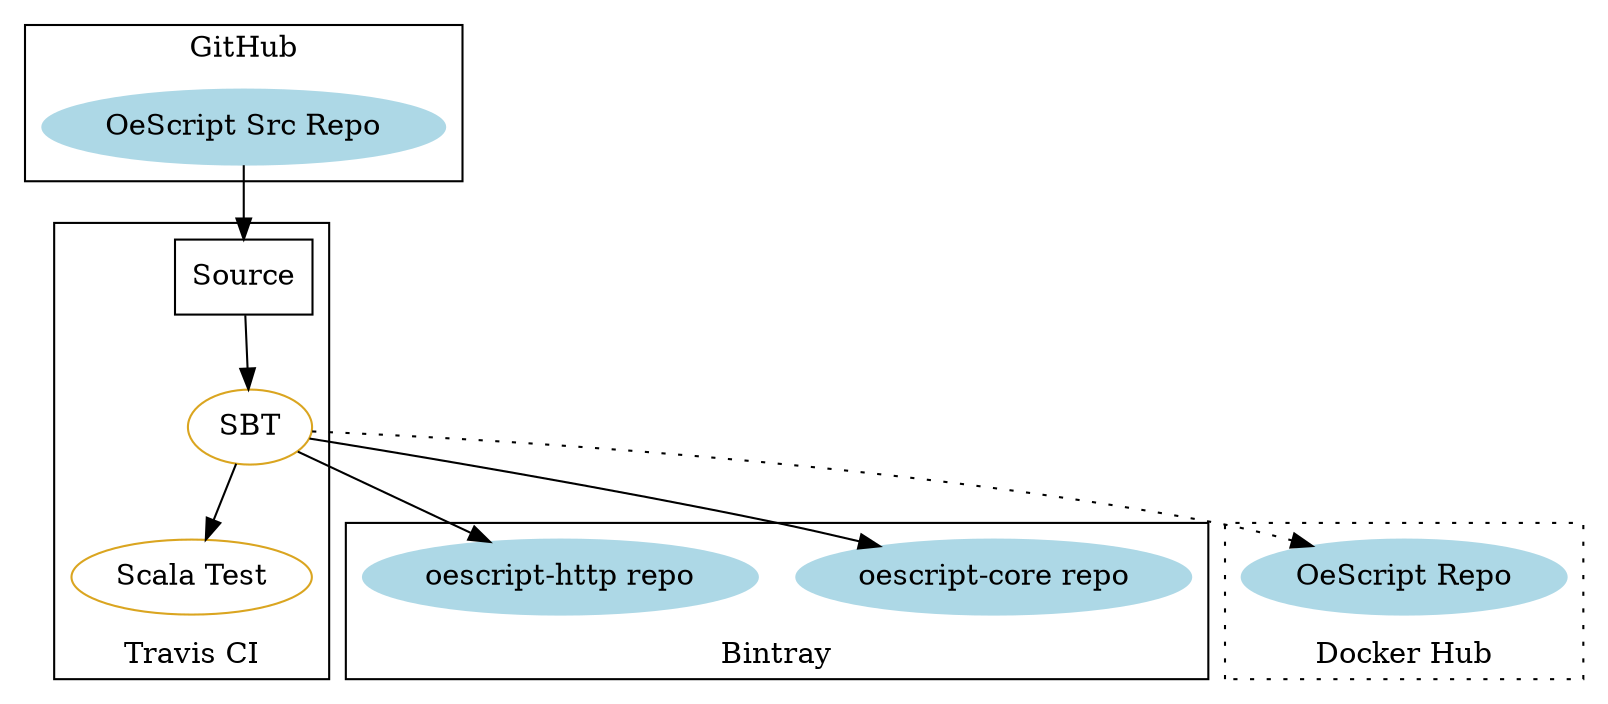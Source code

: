 /*
* @command = neato
*
*/
digraph G {
  labelloc="t"
  //label = "OeScript Project"
  //size="8.0,10.5"
  //size="2.7,3"
  //size="7"
  //center=true
  //ratio=compress
  //nodesep=0.2;
  compound=true;
  //rankdir = LR
  subgraph cluster0 {
    labelloc="b"
    label = "Travis CI"
    sbt[label="SBT", shape="oval", color="goldenrod"];
    scalaTest[label="Scala Test", shape="oval", color="goldenrod"];
    source[label="Source", shape="box"];
  }
  subgraph cluster1 {
    labelloc="b"
    label = "Bintray"
    repoCore[label="oescript-core repo", shape="oval", color="lightblue", style="filled"];
    repoHttp[label="oescript-http repo", shape="oval", color="lightblue", style="filled"];
  }
  subgraph cluster2 {
    labelloc="t"
    label = "GitHub"
    srcRepo[label="OeScript Src Repo", shape="oval", color="lightblue", style="filled"];
  }
  subgraph cluster3 {
    labelloc="b"
    label = "Docker Hub"
    style = "dotted"
    dockerRepo[label="OeScript Repo", shape="oval", color="lightblue", style="filled"];
  }
  srcRepo -> source
  source -> sbt
  sbt -> repoCore
  sbt -> repoHttp
  sbt -> scalaTest
  sbt -> dockerRepo[style="dotted"]
}

